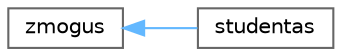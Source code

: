 digraph "Graphical Class Hierarchy"
{
 // LATEX_PDF_SIZE
  bgcolor="transparent";
  edge [fontname=Helvetica,fontsize=10,labelfontname=Helvetica,labelfontsize=10];
  node [fontname=Helvetica,fontsize=10,shape=box,height=0.2,width=0.4];
  rankdir="LR";
  Node0 [id="Node000000",label="zmogus",height=0.2,width=0.4,color="grey40", fillcolor="white", style="filled",URL="$classzmogus.html",tooltip=" "];
  Node0 -> Node1 [id="edge1_Node000000_Node000001",dir="back",color="steelblue1",style="solid",tooltip=" "];
  Node1 [id="Node000001",label="studentas",height=0.2,width=0.4,color="grey40", fillcolor="white", style="filled",URL="$classstudentas.html",tooltip=" "];
}
